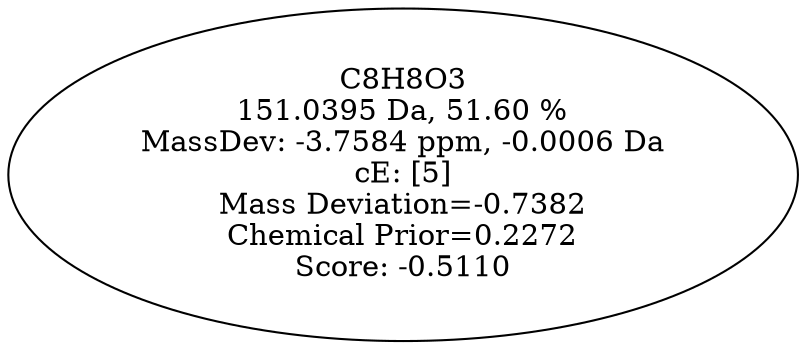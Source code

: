 strict digraph {
v1 [label="C8H8O3\n151.0395 Da, 51.60 %\nMassDev: -3.7584 ppm, -0.0006 Da\ncE: [5]\nMass Deviation=-0.7382\nChemical Prior=0.2272\nScore: -0.5110"];
}